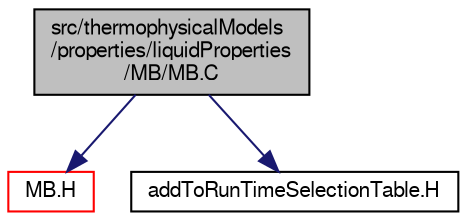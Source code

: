 digraph "src/thermophysicalModels/properties/liquidProperties/MB/MB.C"
{
  bgcolor="transparent";
  edge [fontname="FreeSans",fontsize="10",labelfontname="FreeSans",labelfontsize="10"];
  node [fontname="FreeSans",fontsize="10",shape=record];
  Node0 [label="src/thermophysicalModels\l/properties/liquidProperties\l/MB/MB.C",height=0.2,width=0.4,color="black", fillcolor="grey75", style="filled", fontcolor="black"];
  Node0 -> Node1 [color="midnightblue",fontsize="10",style="solid",fontname="FreeSans"];
  Node1 [label="MB.H",height=0.2,width=0.4,color="red",URL="$a15854.html"];
  Node0 -> Node93 [color="midnightblue",fontsize="10",style="solid",fontname="FreeSans"];
  Node93 [label="addToRunTimeSelectionTable.H",height=0.2,width=0.4,color="black",URL="$a09263.html",tooltip="Macros for easy insertion into run-time selection tables. "];
}
